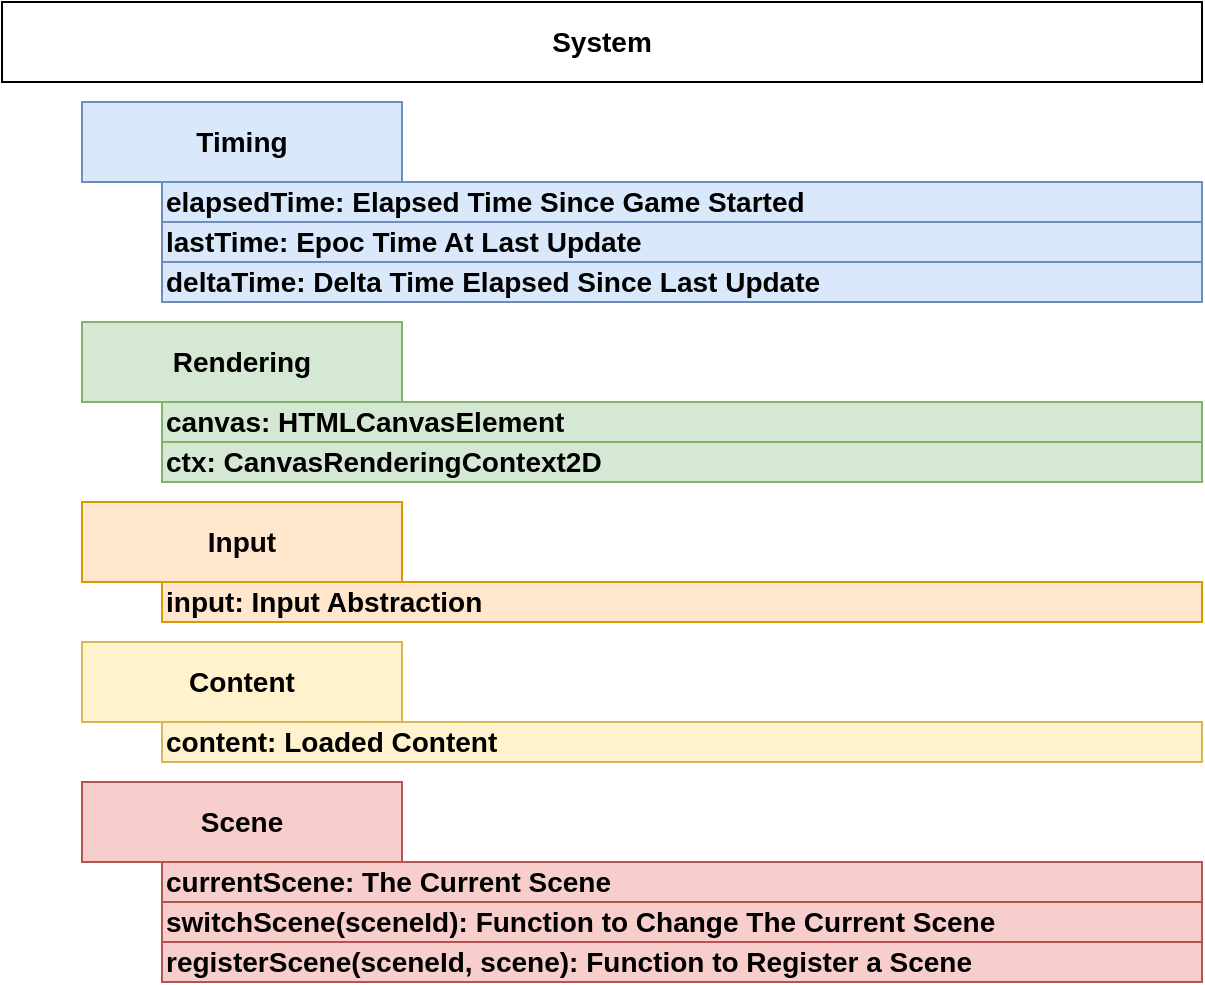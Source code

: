 <mxfile version="20.2.3" type="device" pages="3"><diagram id="yfznf48a5szrUi-cODUB" name="System"><mxGraphModel dx="1106" dy="772" grid="1" gridSize="10" guides="1" tooltips="1" connect="1" arrows="1" fold="1" page="1" pageScale="1" pageWidth="850" pageHeight="1100" math="0" shadow="0"><root><mxCell id="0"/><mxCell id="1" parent="0"/><mxCell id="jTQMd1M-lNqWPwcawmVw-1" value="System" style="whiteSpace=wrap;html=1;fontStyle=1;fontSize=14;" vertex="1" parent="1"><mxGeometry x="40" y="40" width="600" height="40" as="geometry"/></mxCell><mxCell id="jTQMd1M-lNqWPwcawmVw-2" value="elapsedTime: Elapsed Time Since Game Started" style="whiteSpace=wrap;html=1;fontStyle=1;fontSize=14;align=left;fillColor=#dae8fc;strokeColor=#6c8ebf;" vertex="1" parent="1"><mxGeometry x="120" y="130" width="520" height="20" as="geometry"/></mxCell><mxCell id="jTQMd1M-lNqWPwcawmVw-3" value="deltaTime: Delta Time Elapsed Since Last Update" style="whiteSpace=wrap;html=1;fontStyle=1;fontSize=14;align=left;fillColor=#dae8fc;strokeColor=#6c8ebf;" vertex="1" parent="1"><mxGeometry x="120" y="170" width="520" height="20" as="geometry"/></mxCell><mxCell id="jTQMd1M-lNqWPwcawmVw-4" value="canvas: HTMLCanvasElement" style="whiteSpace=wrap;html=1;fontStyle=1;fontSize=14;align=left;fillColor=#d5e8d4;strokeColor=#82b366;" vertex="1" parent="1"><mxGeometry x="120" y="240" width="520" height="20" as="geometry"/></mxCell><mxCell id="jTQMd1M-lNqWPwcawmVw-5" value="ctx: CanvasRenderingContext2D" style="whiteSpace=wrap;html=1;fontStyle=1;fontSize=14;align=left;fillColor=#d5e8d4;strokeColor=#82b366;" vertex="1" parent="1"><mxGeometry x="120" y="260" width="520" height="20" as="geometry"/></mxCell><mxCell id="jTQMd1M-lNqWPwcawmVw-7" value="currentScene: The Current Scene" style="whiteSpace=wrap;html=1;fontStyle=1;fontSize=14;fillColor=#f8cecc;strokeColor=#b85450;align=left;" vertex="1" parent="1"><mxGeometry x="120" y="470" width="520" height="20" as="geometry"/></mxCell><mxCell id="jTQMd1M-lNqWPwcawmVw-8" value="input: Input Abstraction" style="whiteSpace=wrap;html=1;fontStyle=1;fontSize=14;fillColor=#ffe6cc;strokeColor=#d79b00;align=left;" vertex="1" parent="1"><mxGeometry x="120" y="330" width="520" height="20" as="geometry"/></mxCell><mxCell id="jTQMd1M-lNqWPwcawmVw-9" value="content: Loaded Content" style="whiteSpace=wrap;html=1;fontStyle=1;fontSize=14;fillColor=#fff2cc;strokeColor=#d6b656;align=left;" vertex="1" parent="1"><mxGeometry x="120" y="400" width="520" height="20" as="geometry"/></mxCell><mxCell id="jTQMd1M-lNqWPwcawmVw-10" value="Timing" style="whiteSpace=wrap;html=1;fontStyle=1;fontSize=14;fillColor=#dae8fc;strokeColor=#6c8ebf;" vertex="1" parent="1"><mxGeometry x="80" y="90" width="160" height="40" as="geometry"/></mxCell><mxCell id="jTQMd1M-lNqWPwcawmVw-11" value="Rendering" style="whiteSpace=wrap;html=1;fontStyle=1;fontSize=14;fillColor=#d5e8d4;strokeColor=#82b366;" vertex="1" parent="1"><mxGeometry x="80" y="200" width="160" height="40" as="geometry"/></mxCell><mxCell id="jTQMd1M-lNqWPwcawmVw-12" value="Input" style="whiteSpace=wrap;html=1;fontStyle=1;fontSize=14;fillColor=#ffe6cc;strokeColor=#d79b00;" vertex="1" parent="1"><mxGeometry x="80" y="290" width="160" height="40" as="geometry"/></mxCell><mxCell id="jTQMd1M-lNqWPwcawmVw-13" value="Content" style="whiteSpace=wrap;html=1;fontStyle=1;fontSize=14;fillColor=#fff2cc;strokeColor=#d6b656;" vertex="1" parent="1"><mxGeometry x="80" y="360" width="160" height="40" as="geometry"/></mxCell><mxCell id="jTQMd1M-lNqWPwcawmVw-14" value="Scene" style="whiteSpace=wrap;html=1;fontStyle=1;fontSize=14;fillColor=#f8cecc;strokeColor=#b85450;" vertex="1" parent="1"><mxGeometry x="80" y="430" width="160" height="40" as="geometry"/></mxCell><mxCell id="jTQMd1M-lNqWPwcawmVw-15" value="lastTime: Epoc Time At Last Update" style="whiteSpace=wrap;html=1;fontStyle=1;fontSize=14;align=left;fillColor=#dae8fc;strokeColor=#6c8ebf;" vertex="1" parent="1"><mxGeometry x="120" y="150" width="520" height="20" as="geometry"/></mxCell><mxCell id="jTQMd1M-lNqWPwcawmVw-16" value="switchScene(sceneId): Function to Change The Current Scene" style="whiteSpace=wrap;html=1;fontStyle=1;fontSize=14;fillColor=#f8cecc;strokeColor=#b85450;align=left;" vertex="1" parent="1"><mxGeometry x="120" y="490" width="520" height="20" as="geometry"/></mxCell><mxCell id="jTQMd1M-lNqWPwcawmVw-17" value="registerScene(sceneId, scene): Function to Register a Scene" style="whiteSpace=wrap;html=1;fontStyle=1;fontSize=14;fillColor=#f8cecc;strokeColor=#b85450;align=left;" vertex="1" parent="1"><mxGeometry x="120" y="510" width="520" height="20" as="geometry"/></mxCell></root></mxGraphModel></diagram><diagram id="r01iLZ23ByZzebnCLzdt" name="Engine"><mxGraphModel dx="1106" dy="772" grid="1" gridSize="10" guides="1" tooltips="1" connect="1" arrows="1" fold="1" page="1" pageScale="1" pageWidth="850" pageHeight="1100" math="0" shadow="0"><root><mxCell id="0"/><mxCell id="1" parent="0"/><mxCell id="NLBiFi3u6QxeCRMWIs7h-1" value="Boot" style="whiteSpace=wrap;html=1;fontStyle=1;fontSize=14;fillColor=#dae8fc;strokeColor=#6c8ebf;" vertex="1" parent="1"><mxGeometry x="80" y="90" width="200" height="40" as="geometry"/></mxCell><mxCell id="NLBiFi3u6QxeCRMWIs7h-2" value="Load Content" style="whiteSpace=wrap;html=1;fontStyle=1;fontSize=14;fillColor=#dae8fc;strokeColor=#6c8ebf;" vertex="1" parent="1"><mxGeometry x="120" y="130" width="200" height="40" as="geometry"/></mxCell><mxCell id="NLBiFi3u6QxeCRMWIs7h-3" value="Create Canvas" style="whiteSpace=wrap;html=1;fontStyle=1;fontSize=14;fillColor=#dae8fc;strokeColor=#6c8ebf;" vertex="1" parent="1"><mxGeometry x="120" y="170" width="200" height="40" as="geometry"/></mxCell><mxCell id="NLBiFi3u6QxeCRMWIs7h-4" value="Attach Input Event Listeners" style="whiteSpace=wrap;html=1;fontStyle=1;fontSize=14;fillColor=#dae8fc;strokeColor=#6c8ebf;" vertex="1" parent="1"><mxGeometry x="120" y="210" width="200" height="40" as="geometry"/></mxCell><mxCell id="NLBiFi3u6QxeCRMWIs7h-5" value="Start Main Loop" style="whiteSpace=wrap;html=1;fontStyle=1;fontSize=14;fillColor=#dae8fc;strokeColor=#6c8ebf;" vertex="1" parent="1"><mxGeometry x="120" y="250" width="200" height="40" as="geometry"/></mxCell><mxCell id="NLBiFi3u6QxeCRMWIs7h-6" value="Main Loop" style="whiteSpace=wrap;html=1;fontStyle=1;fontSize=14;fillColor=#d5e8d4;strokeColor=#82b366;" vertex="1" parent="1"><mxGeometry x="80" y="300" width="200" height="40" as="geometry"/></mxCell><mxCell id="NLBiFi3u6QxeCRMWIs7h-7" value="Get the current time" style="whiteSpace=wrap;html=1;fontStyle=1;fontSize=14;fillColor=#d5e8d4;strokeColor=#82b366;" vertex="1" parent="1"><mxGeometry x="120" y="340" width="200" height="40" as="geometry"/></mxCell><mxCell id="NLBiFi3u6QxeCRMWIs7h-8" value="Calculate the delta time" style="whiteSpace=wrap;html=1;fontStyle=1;fontSize=14;fillColor=#d5e8d4;strokeColor=#82b366;" vertex="1" parent="1"><mxGeometry x="120" y="380" width="200" height="40" as="geometry"/></mxCell><mxCell id="NLBiFi3u6QxeCRMWIs7h-9" value="Update the elapsed time" style="whiteSpace=wrap;html=1;fontStyle=1;fontSize=14;fillColor=#d5e8d4;strokeColor=#82b366;" vertex="1" parent="1"><mxGeometry x="120" y="420" width="200" height="40" as="geometry"/></mxCell><mxCell id="NLBiFi3u6QxeCRMWIs7h-10" value="If scenes have not been registered, register them" style="whiteSpace=wrap;html=1;fontStyle=1;fontSize=14;fillColor=#d5e8d4;strokeColor=#82b366;" vertex="1" parent="1"><mxGeometry x="120" y="460" width="200" height="40" as="geometry"/></mxCell><mxCell id="NLBiFi3u6QxeCRMWIs7h-11" value="If there is a current scene&lt;br&gt;update scene" style="whiteSpace=wrap;html=1;fontStyle=1;fontSize=14;fillColor=#d5e8d4;strokeColor=#82b366;" vertex="1" parent="1"><mxGeometry x="120" y="500" width="200" height="40" as="geometry"/></mxCell><mxCell id="NLBiFi3u6QxeCRMWIs7h-12" value="If there is a next scene&lt;br&gt;transition to next scene" style="whiteSpace=wrap;html=1;fontStyle=1;fontSize=14;fillColor=#d5e8d4;strokeColor=#82b366;" vertex="1" parent="1"><mxGeometry x="120" y="540" width="200" height="40" as="geometry"/></mxCell><mxCell id="NLBiFi3u6QxeCRMWIs7h-13" value="request animation frame&lt;br&gt;to repeat the main loop" style="whiteSpace=wrap;html=1;fontStyle=1;fontSize=14;fillColor=#d5e8d4;strokeColor=#82b366;" vertex="1" parent="1"><mxGeometry x="120" y="580" width="200" height="40" as="geometry"/></mxCell><mxCell id="ClhRGkekGU7neYo2JORT-1" value="Engine" style="whiteSpace=wrap;html=1;fontStyle=1;fontSize=14;" vertex="1" parent="1"><mxGeometry x="40" y="40" width="320" height="40" as="geometry"/></mxCell></root></mxGraphModel></diagram><diagram id="T6HBYSeUePi-v9tz7amC" name="Scenes"><mxGraphModel dx="1106" dy="772" grid="1" gridSize="10" guides="1" tooltips="1" connect="1" arrows="1" fold="1" page="1" pageScale="1" pageWidth="850" pageHeight="1100" math="0" shadow="0"><root><mxCell id="0"/><mxCell id="1" parent="0"/><mxCell id="-T29TV3y5ELlNBiNh-rm-1" value="Scene" style="whiteSpace=wrap;html=1;fontStyle=1;fontSize=14;" vertex="1" parent="1"><mxGeometry x="40" y="40" width="120" height="40" as="geometry"/></mxCell><mxCell id="-T29TV3y5ELlNBiNh-rm-2" value="didEnter" style="whiteSpace=wrap;html=1;fontStyle=1;fontSize=14;fillColor=#d5e8d4;strokeColor=#82b366;" vertex="1" parent="1"><mxGeometry x="80" y="120" width="120" height="40" as="geometry"/></mxCell><mxCell id="-T29TV3y5ELlNBiNh-rm-3" value="didExit" style="whiteSpace=wrap;html=1;fontStyle=1;fontSize=14;fillColor=#d5e8d4;strokeColor=#82b366;" vertex="1" parent="1"><mxGeometry x="80" y="160" width="120" height="40" as="geometry"/></mxCell><mxCell id="-T29TV3y5ELlNBiNh-rm-4" value="didUpdate" style="whiteSpace=wrap;html=1;fontStyle=1;fontSize=14;fillColor=#ffe6cc;strokeColor=#d79b00;" vertex="1" parent="1"><mxGeometry x="80" y="200" width="120" height="40" as="geometry"/></mxCell><mxCell id="-T29TV3y5ELlNBiNh-rm-5" value="state" style="whiteSpace=wrap;html=1;fontStyle=1;fontSize=14;fillColor=#dae8fc;strokeColor=#6c8ebf;" vertex="1" parent="1"><mxGeometry x="80" y="80" width="120" height="40" as="geometry"/></mxCell><mxCell id="-T29TV3y5ELlNBiNh-rm-6" value="...other methods" style="whiteSpace=wrap;html=1;fontStyle=1;fontSize=14;fillColor=#fff2cc;strokeColor=#d6b656;" vertex="1" parent="1"><mxGeometry x="80" y="240" width="120" height="40" as="geometry"/></mxCell><mxCell id="-T29TV3y5ELlNBiNh-rm-7" value="state that is local to the scene" style="text;html=1;align=left;verticalAlign=middle;resizable=0;points=[];autosize=1;strokeColor=none;fillColor=none;fontSize=14;" vertex="1" parent="1"><mxGeometry x="240" y="80" width="210" height="30" as="geometry"/></mxCell><mxCell id="-T29TV3y5ELlNBiNh-rm-8" value="called once when the engine transitions to this scene" style="text;html=1;align=left;verticalAlign=middle;resizable=0;points=[];autosize=1;strokeColor=none;fillColor=none;fontSize=14;" vertex="1" parent="1"><mxGeometry x="240" y="120" width="350" height="30" as="geometry"/></mxCell><mxCell id="-T29TV3y5ELlNBiNh-rm-9" value="called once when the engine transitions away from this scene" style="text;html=1;align=left;verticalAlign=middle;resizable=0;points=[];autosize=1;strokeColor=none;fillColor=none;fontSize=14;" vertex="1" parent="1"><mxGeometry x="240" y="160" width="400" height="30" as="geometry"/></mxCell><mxCell id="-T29TV3y5ELlNBiNh-rm-10" value="called every frame of the engine main loop" style="text;html=1;align=left;verticalAlign=middle;resizable=0;points=[];autosize=1;strokeColor=none;fillColor=none;fontSize=14;" vertex="1" parent="1"><mxGeometry x="240" y="200" width="290" height="30" as="geometry"/></mxCell><mxCell id="jZDhJ7-r3oWvx0eniNsj-1" value="optional methods for clarity in the methods above if needed" style="text;html=1;align=left;verticalAlign=middle;resizable=0;points=[];autosize=1;strokeColor=none;fillColor=none;fontSize=14;" vertex="1" parent="1"><mxGeometry x="240" y="240" width="390" height="30" as="geometry"/></mxCell></root></mxGraphModel></diagram></mxfile>